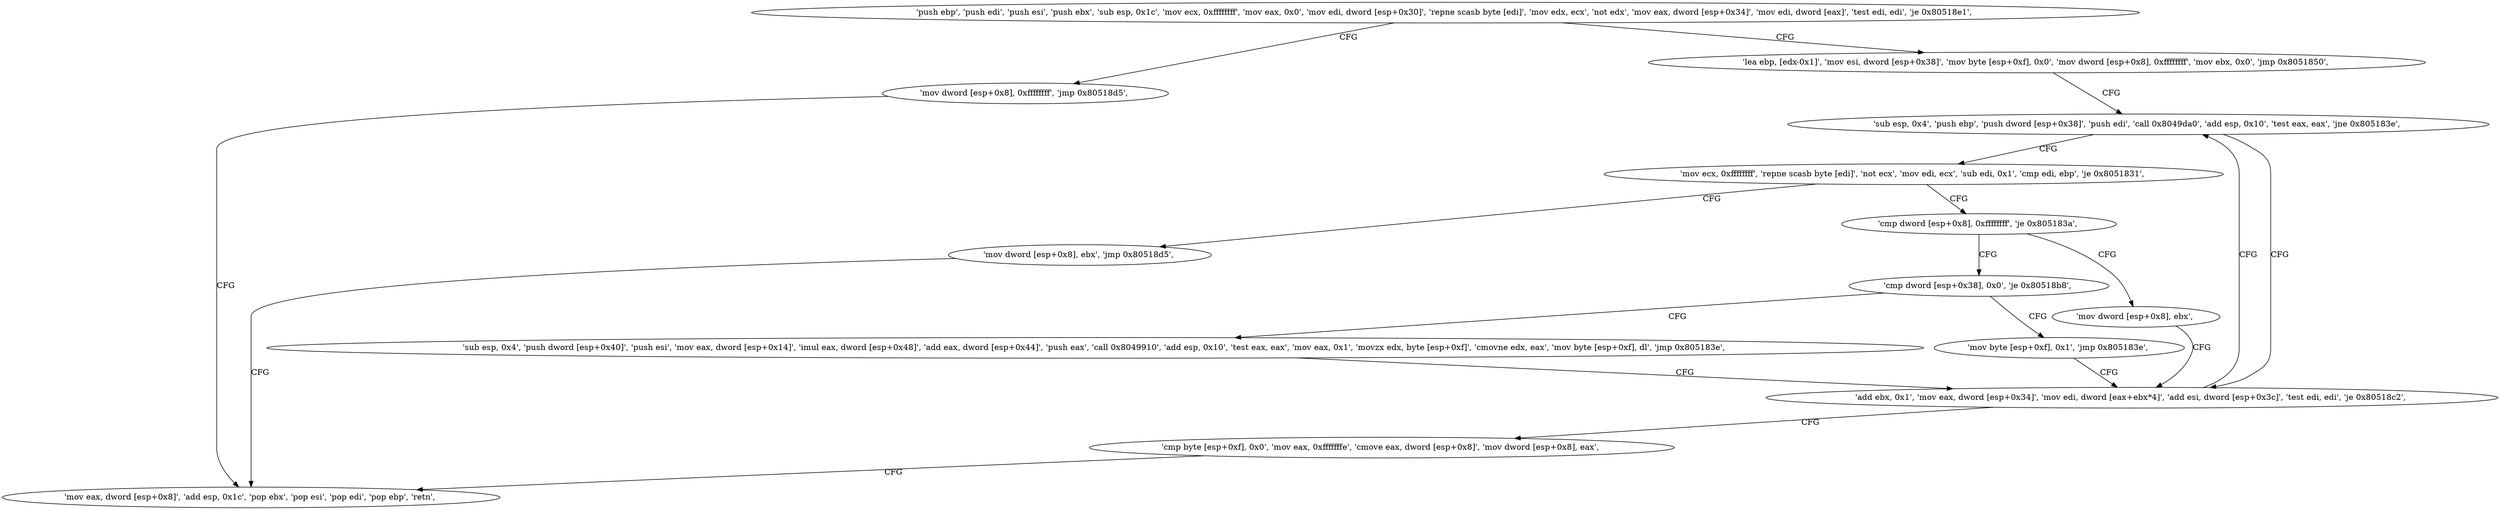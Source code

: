 digraph "func" {
"134551533" [label = "'push ebp', 'push edi', 'push esi', 'push ebx', 'sub esp, 0x1c', 'mov ecx, 0xffffffff', 'mov eax, 0x0', 'mov edi, dword [esp+0x30]', 'repne scasb byte [edi]', 'mov edx, ecx', 'not edx', 'mov eax, dword [esp+0x34]', 'mov edi, dword [eax]', 'test edi, edi', 'je 0x80518e1', " ]
"134551777" [label = "'mov dword [esp+0x8], 0xffffffff', 'jmp 0x80518d5', " ]
"134551574" [label = "'lea ebp, [edx-0x1]', 'mov esi, dword [esp+0x38]', 'mov byte [esp+0xf], 0x0', 'mov dword [esp+0x8], 0xffffffff', 'mov ebx, 0x0', 'jmp 0x8051850', " ]
"134551765" [label = "'mov eax, dword [esp+0x8]', 'add esp, 0x1c', 'pop ebx', 'pop esi', 'pop edi', 'pop ebp', 'retn', " ]
"134551632" [label = "'sub esp, 0x4', 'push ebp', 'push dword [esp+0x38]', 'push edi', 'call 0x8049da0', 'add esp, 0x10', 'test eax, eax', 'jne 0x805183e', " ]
"134551614" [label = "'add ebx, 0x1', 'mov eax, dword [esp+0x34]', 'mov edi, dword [eax+ebx*4]', 'add esi, dword [esp+0x3c]', 'test edi, edi', 'je 0x80518c2', " ]
"134551653" [label = "'mov ecx, 0xffffffff', 'repne scasb byte [edi]', 'not ecx', 'mov edi, ecx', 'sub edi, 0x1', 'cmp edi, ebp', 'je 0x8051831', " ]
"134551746" [label = "'cmp byte [esp+0xf], 0x0', 'mov eax, 0xfffffffe', 'cmove eax, dword [esp+0x8]', 'mov dword [esp+0x8], eax', " ]
"134551601" [label = "'mov dword [esp+0x8], ebx', 'jmp 0x80518d5', " ]
"134551671" [label = "'cmp dword [esp+0x8], 0xffffffff', 'je 0x805183a', " ]
"134551610" [label = "'mov dword [esp+0x8], ebx', " ]
"134551678" [label = "'cmp dword [esp+0x38], 0x0', 'je 0x80518b8', " ]
"134551736" [label = "'mov byte [esp+0xf], 0x1', 'jmp 0x805183e', " ]
"134551685" [label = "'sub esp, 0x4', 'push dword [esp+0x40]', 'push esi', 'mov eax, dword [esp+0x14]', 'imul eax, dword [esp+0x48]', 'add eax, dword [esp+0x44]', 'push eax', 'call 0x8049910', 'add esp, 0x10', 'test eax, eax', 'mov eax, 0x1', 'movzx edx, byte [esp+0xf]', 'cmovne edx, eax', 'mov byte [esp+0xf], dl', 'jmp 0x805183e', " ]
"134551533" -> "134551777" [ label = "CFG" ]
"134551533" -> "134551574" [ label = "CFG" ]
"134551777" -> "134551765" [ label = "CFG" ]
"134551574" -> "134551632" [ label = "CFG" ]
"134551632" -> "134551614" [ label = "CFG" ]
"134551632" -> "134551653" [ label = "CFG" ]
"134551614" -> "134551746" [ label = "CFG" ]
"134551614" -> "134551632" [ label = "CFG" ]
"134551653" -> "134551601" [ label = "CFG" ]
"134551653" -> "134551671" [ label = "CFG" ]
"134551746" -> "134551765" [ label = "CFG" ]
"134551601" -> "134551765" [ label = "CFG" ]
"134551671" -> "134551610" [ label = "CFG" ]
"134551671" -> "134551678" [ label = "CFG" ]
"134551610" -> "134551614" [ label = "CFG" ]
"134551678" -> "134551736" [ label = "CFG" ]
"134551678" -> "134551685" [ label = "CFG" ]
"134551736" -> "134551614" [ label = "CFG" ]
"134551685" -> "134551614" [ label = "CFG" ]
}
